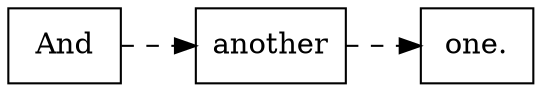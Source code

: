 digraph graph3 {
  graph [rankdir=LR]
  node [shape=box]
  edge [style=dashed]
  "And" -> "another" -> "one."
}
